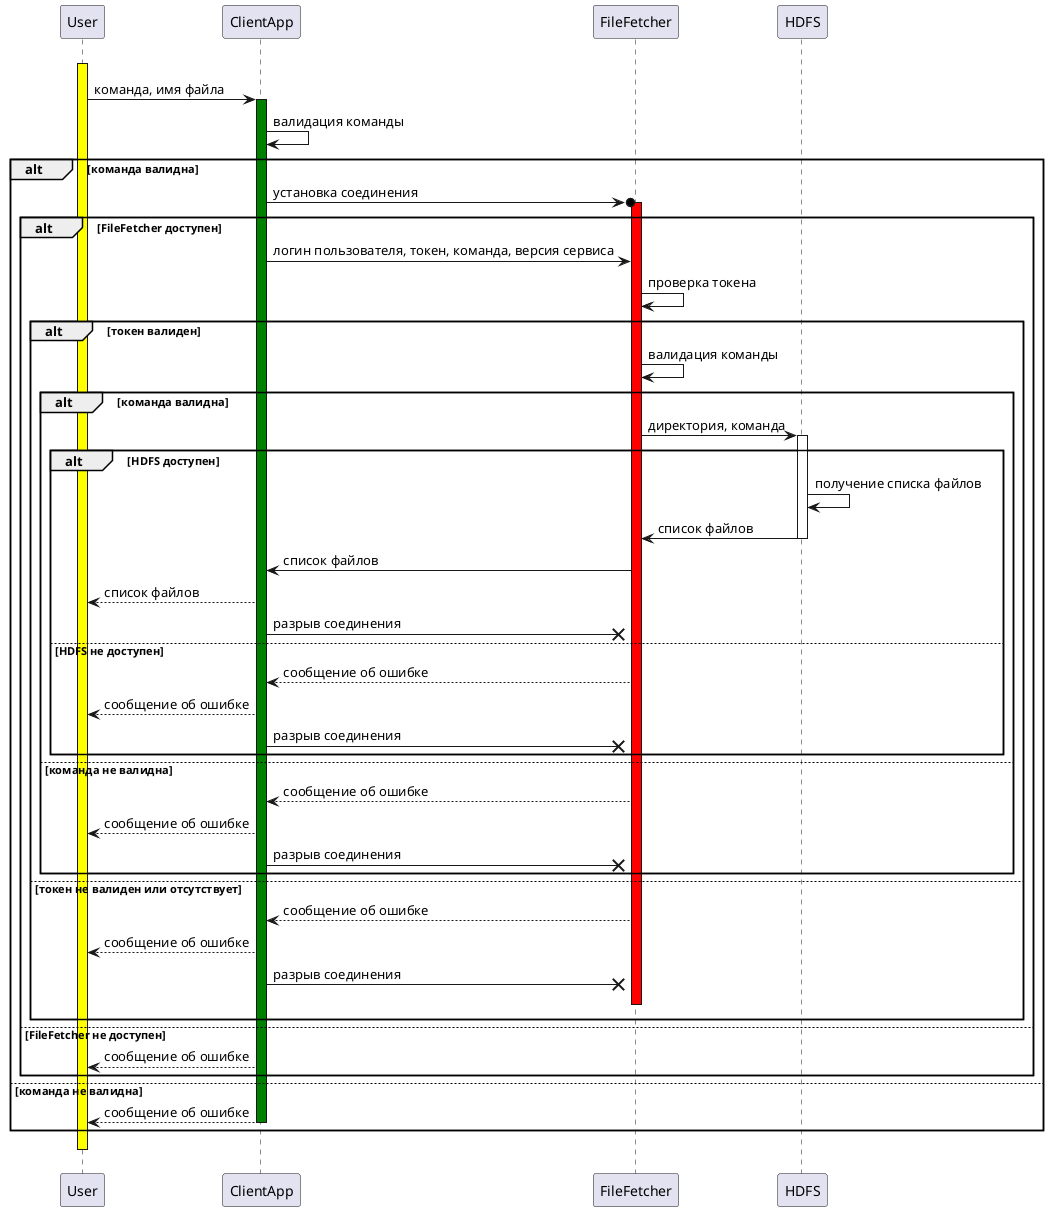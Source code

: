 @startuml

User -[hidden]-> User ++ #yellow
User -> ClientApp ++ #green: команда, имя файла
ClientApp -> ClientApp: валидация команды

alt команда валидна
  ClientApp ->o FileFetcher ++ #red: установка соединения
  alt FileFetcher доступен
    ClientApp -> FileFetcher: логин пользователя, токен, команда, версия сервиса
    FileFetcher -> FileFetcher: проверка токена
    alt токен валиден
      FileFetcher -> FileFetcher: валидация команды
      alt команда валидна
          FileFetcher -> HDFS ++ #white: директория, команда
          alt HDFS доступен
            HDFS -> HDFS: получение списка файлов
            HDFS -> FileFetcher -- #white: список файлов
            FileFetcher -> ClientApp: список файлов
            ClientApp --> User: список файлов
            ClientApp ->x FileFetcher: разрыв соединения
          else HDFS не доступен
            FileFetcher --> ClientApp: сообщение об ошибке
            ClientApp --> User: сообщение об ошибке
            ClientApp ->x FileFetcher: разрыв соединения
          end
      else команда не валидна
        FileFetcher --> ClientApp: сообщение об ошибке
        ClientApp --> User: сообщение об ошибке
        ClientApp ->x FileFetcher: разрыв соединения
      end
    else токен не валиден или отсутствует
      FileFetcher --> ClientApp: сообщение об ошибке
      ClientApp --> User: сообщение об ошибке
      ClientApp ->x FileFetcher: разрыв соединения
      FileFetcher -[hidden]-> FileFetcher -- #red
    end
  else FileFetcher не доступен
    ClientApp --> User: сообщение об ошибке
  end
else команда не валидна
    ClientApp --> User -- #green: сообщение об ошибке
end
User -[hidden]-> User -- #yellow

@enduml

